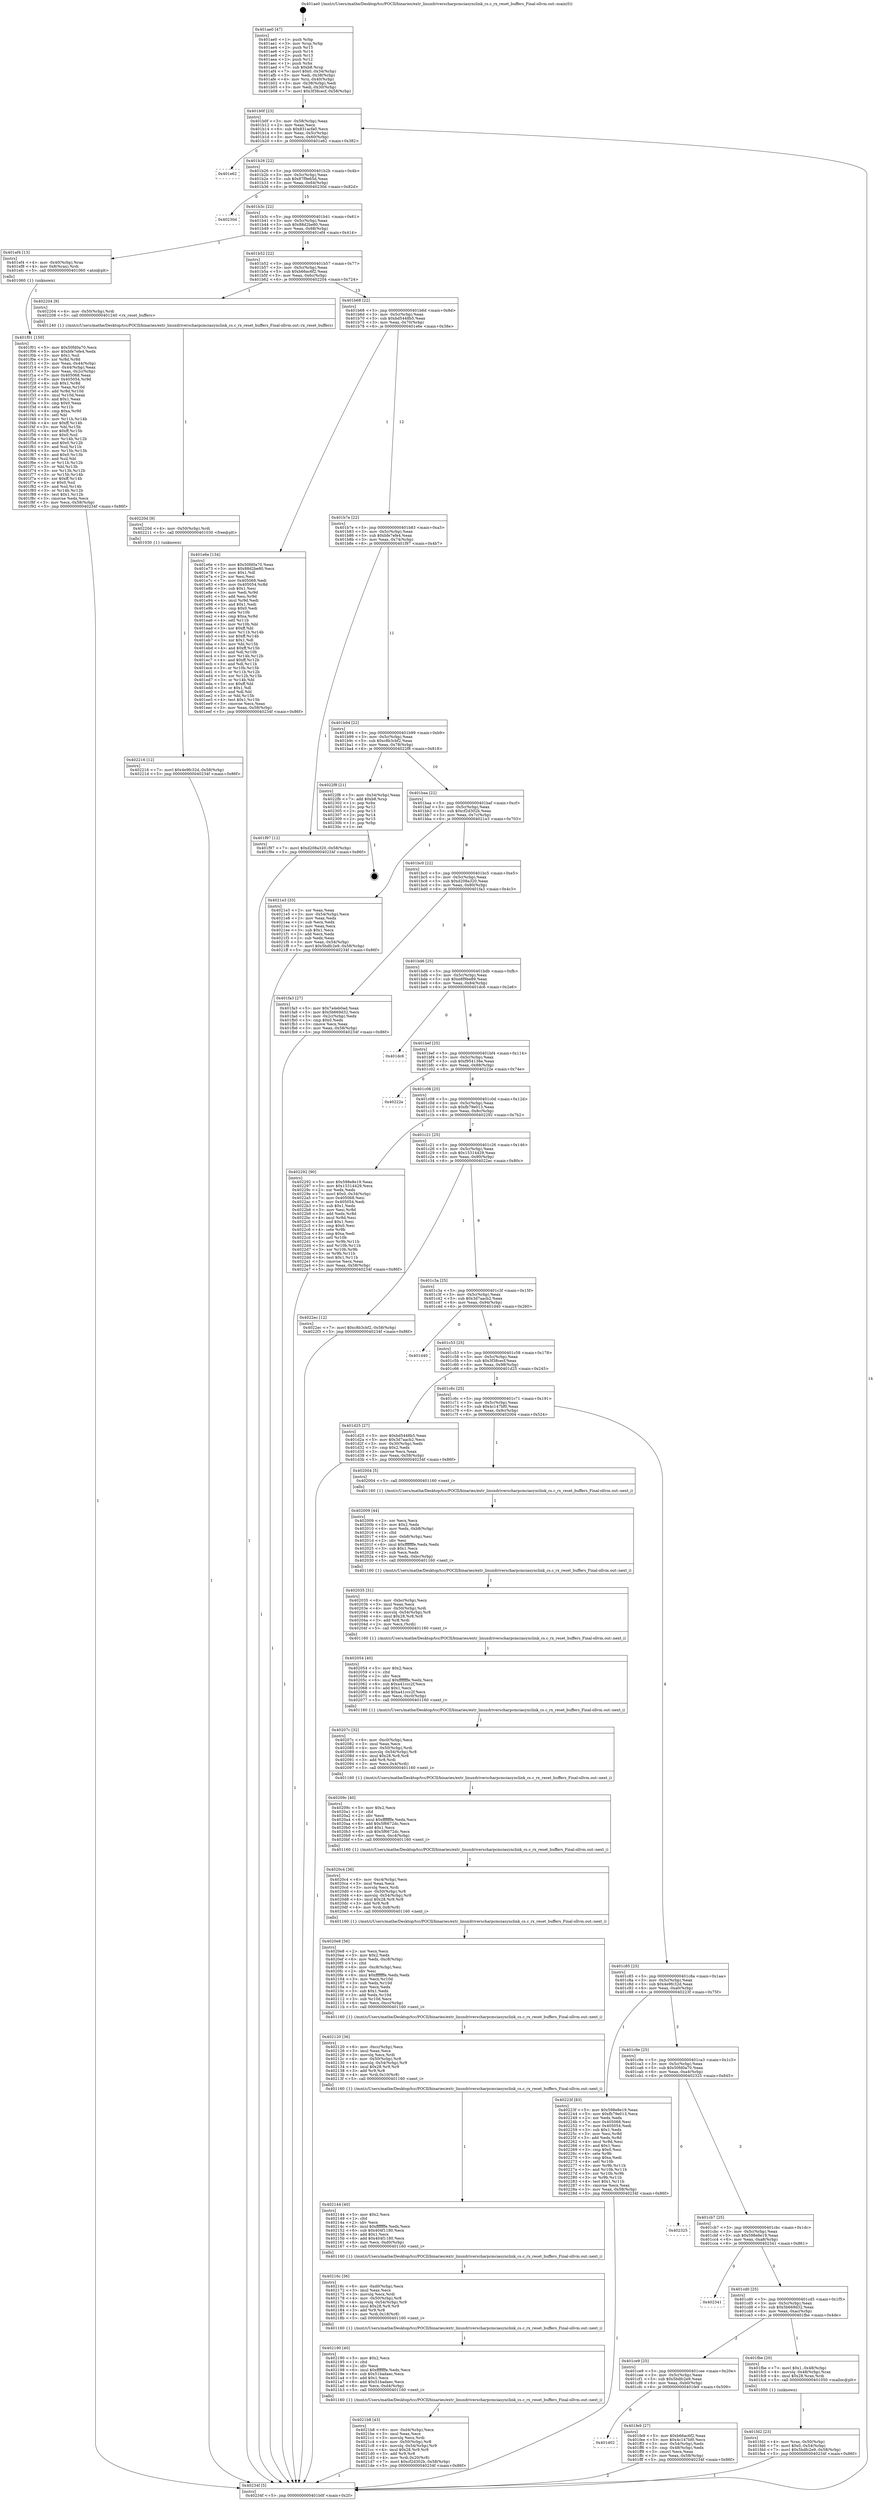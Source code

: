 digraph "0x401ae0" {
  label = "0x401ae0 (/mnt/c/Users/mathe/Desktop/tcc/POCII/binaries/extr_linuxdriverscharpcmciasynclink_cs.c_rx_reset_buffers_Final-ollvm.out::main(0))"
  labelloc = "t"
  node[shape=record]

  Entry [label="",width=0.3,height=0.3,shape=circle,fillcolor=black,style=filled]
  "0x401b0f" [label="{
     0x401b0f [23]\l
     | [instrs]\l
     &nbsp;&nbsp;0x401b0f \<+3\>: mov -0x58(%rbp),%eax\l
     &nbsp;&nbsp;0x401b12 \<+2\>: mov %eax,%ecx\l
     &nbsp;&nbsp;0x401b14 \<+6\>: sub $0x831acfa0,%ecx\l
     &nbsp;&nbsp;0x401b1a \<+3\>: mov %eax,-0x5c(%rbp)\l
     &nbsp;&nbsp;0x401b1d \<+3\>: mov %ecx,-0x60(%rbp)\l
     &nbsp;&nbsp;0x401b20 \<+6\>: je 0000000000401e62 \<main+0x382\>\l
  }"]
  "0x401e62" [label="{
     0x401e62\l
  }", style=dashed]
  "0x401b26" [label="{
     0x401b26 [22]\l
     | [instrs]\l
     &nbsp;&nbsp;0x401b26 \<+5\>: jmp 0000000000401b2b \<main+0x4b\>\l
     &nbsp;&nbsp;0x401b2b \<+3\>: mov -0x5c(%rbp),%eax\l
     &nbsp;&nbsp;0x401b2e \<+5\>: sub $0x87f9e65d,%eax\l
     &nbsp;&nbsp;0x401b33 \<+3\>: mov %eax,-0x64(%rbp)\l
     &nbsp;&nbsp;0x401b36 \<+6\>: je 000000000040230d \<main+0x82d\>\l
  }"]
  Exit [label="",width=0.3,height=0.3,shape=circle,fillcolor=black,style=filled,peripheries=2]
  "0x40230d" [label="{
     0x40230d\l
  }", style=dashed]
  "0x401b3c" [label="{
     0x401b3c [22]\l
     | [instrs]\l
     &nbsp;&nbsp;0x401b3c \<+5\>: jmp 0000000000401b41 \<main+0x61\>\l
     &nbsp;&nbsp;0x401b41 \<+3\>: mov -0x5c(%rbp),%eax\l
     &nbsp;&nbsp;0x401b44 \<+5\>: sub $0x88d2be80,%eax\l
     &nbsp;&nbsp;0x401b49 \<+3\>: mov %eax,-0x68(%rbp)\l
     &nbsp;&nbsp;0x401b4c \<+6\>: je 0000000000401ef4 \<main+0x414\>\l
  }"]
  "0x402216" [label="{
     0x402216 [12]\l
     | [instrs]\l
     &nbsp;&nbsp;0x402216 \<+7\>: movl $0x4e9fc32d,-0x58(%rbp)\l
     &nbsp;&nbsp;0x40221d \<+5\>: jmp 000000000040234f \<main+0x86f\>\l
  }"]
  "0x401ef4" [label="{
     0x401ef4 [13]\l
     | [instrs]\l
     &nbsp;&nbsp;0x401ef4 \<+4\>: mov -0x40(%rbp),%rax\l
     &nbsp;&nbsp;0x401ef8 \<+4\>: mov 0x8(%rax),%rdi\l
     &nbsp;&nbsp;0x401efc \<+5\>: call 0000000000401060 \<atoi@plt\>\l
     | [calls]\l
     &nbsp;&nbsp;0x401060 \{1\} (unknown)\l
  }"]
  "0x401b52" [label="{
     0x401b52 [22]\l
     | [instrs]\l
     &nbsp;&nbsp;0x401b52 \<+5\>: jmp 0000000000401b57 \<main+0x77\>\l
     &nbsp;&nbsp;0x401b57 \<+3\>: mov -0x5c(%rbp),%eax\l
     &nbsp;&nbsp;0x401b5a \<+5\>: sub $0xb66ac6f2,%eax\l
     &nbsp;&nbsp;0x401b5f \<+3\>: mov %eax,-0x6c(%rbp)\l
     &nbsp;&nbsp;0x401b62 \<+6\>: je 0000000000402204 \<main+0x724\>\l
  }"]
  "0x40220d" [label="{
     0x40220d [9]\l
     | [instrs]\l
     &nbsp;&nbsp;0x40220d \<+4\>: mov -0x50(%rbp),%rdi\l
     &nbsp;&nbsp;0x402211 \<+5\>: call 0000000000401030 \<free@plt\>\l
     | [calls]\l
     &nbsp;&nbsp;0x401030 \{1\} (unknown)\l
  }"]
  "0x402204" [label="{
     0x402204 [9]\l
     | [instrs]\l
     &nbsp;&nbsp;0x402204 \<+4\>: mov -0x50(%rbp),%rdi\l
     &nbsp;&nbsp;0x402208 \<+5\>: call 0000000000401240 \<rx_reset_buffers\>\l
     | [calls]\l
     &nbsp;&nbsp;0x401240 \{1\} (/mnt/c/Users/mathe/Desktop/tcc/POCII/binaries/extr_linuxdriverscharpcmciasynclink_cs.c_rx_reset_buffers_Final-ollvm.out::rx_reset_buffers)\l
  }"]
  "0x401b68" [label="{
     0x401b68 [22]\l
     | [instrs]\l
     &nbsp;&nbsp;0x401b68 \<+5\>: jmp 0000000000401b6d \<main+0x8d\>\l
     &nbsp;&nbsp;0x401b6d \<+3\>: mov -0x5c(%rbp),%eax\l
     &nbsp;&nbsp;0x401b70 \<+5\>: sub $0xbd5448b5,%eax\l
     &nbsp;&nbsp;0x401b75 \<+3\>: mov %eax,-0x70(%rbp)\l
     &nbsp;&nbsp;0x401b78 \<+6\>: je 0000000000401e6e \<main+0x38e\>\l
  }"]
  "0x4021b8" [label="{
     0x4021b8 [43]\l
     | [instrs]\l
     &nbsp;&nbsp;0x4021b8 \<+6\>: mov -0xd4(%rbp),%ecx\l
     &nbsp;&nbsp;0x4021be \<+3\>: imul %eax,%ecx\l
     &nbsp;&nbsp;0x4021c1 \<+3\>: movslq %ecx,%rdi\l
     &nbsp;&nbsp;0x4021c4 \<+4\>: mov -0x50(%rbp),%r8\l
     &nbsp;&nbsp;0x4021c8 \<+4\>: movslq -0x54(%rbp),%r9\l
     &nbsp;&nbsp;0x4021cc \<+4\>: imul $0x28,%r9,%r9\l
     &nbsp;&nbsp;0x4021d0 \<+3\>: add %r9,%r8\l
     &nbsp;&nbsp;0x4021d3 \<+4\>: mov %rdi,0x20(%r8)\l
     &nbsp;&nbsp;0x4021d7 \<+7\>: movl $0xcf2d302b,-0x58(%rbp)\l
     &nbsp;&nbsp;0x4021de \<+5\>: jmp 000000000040234f \<main+0x86f\>\l
  }"]
  "0x401e6e" [label="{
     0x401e6e [134]\l
     | [instrs]\l
     &nbsp;&nbsp;0x401e6e \<+5\>: mov $0x50fd0a70,%eax\l
     &nbsp;&nbsp;0x401e73 \<+5\>: mov $0x88d2be80,%ecx\l
     &nbsp;&nbsp;0x401e78 \<+2\>: mov $0x1,%dl\l
     &nbsp;&nbsp;0x401e7a \<+2\>: xor %esi,%esi\l
     &nbsp;&nbsp;0x401e7c \<+7\>: mov 0x405068,%edi\l
     &nbsp;&nbsp;0x401e83 \<+8\>: mov 0x405054,%r8d\l
     &nbsp;&nbsp;0x401e8b \<+3\>: sub $0x1,%esi\l
     &nbsp;&nbsp;0x401e8e \<+3\>: mov %edi,%r9d\l
     &nbsp;&nbsp;0x401e91 \<+3\>: add %esi,%r9d\l
     &nbsp;&nbsp;0x401e94 \<+4\>: imul %r9d,%edi\l
     &nbsp;&nbsp;0x401e98 \<+3\>: and $0x1,%edi\l
     &nbsp;&nbsp;0x401e9b \<+3\>: cmp $0x0,%edi\l
     &nbsp;&nbsp;0x401e9e \<+4\>: sete %r10b\l
     &nbsp;&nbsp;0x401ea2 \<+4\>: cmp $0xa,%r8d\l
     &nbsp;&nbsp;0x401ea6 \<+4\>: setl %r11b\l
     &nbsp;&nbsp;0x401eaa \<+3\>: mov %r10b,%bl\l
     &nbsp;&nbsp;0x401ead \<+3\>: xor $0xff,%bl\l
     &nbsp;&nbsp;0x401eb0 \<+3\>: mov %r11b,%r14b\l
     &nbsp;&nbsp;0x401eb3 \<+4\>: xor $0xff,%r14b\l
     &nbsp;&nbsp;0x401eb7 \<+3\>: xor $0x1,%dl\l
     &nbsp;&nbsp;0x401eba \<+3\>: mov %bl,%r15b\l
     &nbsp;&nbsp;0x401ebd \<+4\>: and $0xff,%r15b\l
     &nbsp;&nbsp;0x401ec1 \<+3\>: and %dl,%r10b\l
     &nbsp;&nbsp;0x401ec4 \<+3\>: mov %r14b,%r12b\l
     &nbsp;&nbsp;0x401ec7 \<+4\>: and $0xff,%r12b\l
     &nbsp;&nbsp;0x401ecb \<+3\>: and %dl,%r11b\l
     &nbsp;&nbsp;0x401ece \<+3\>: or %r10b,%r15b\l
     &nbsp;&nbsp;0x401ed1 \<+3\>: or %r11b,%r12b\l
     &nbsp;&nbsp;0x401ed4 \<+3\>: xor %r12b,%r15b\l
     &nbsp;&nbsp;0x401ed7 \<+3\>: or %r14b,%bl\l
     &nbsp;&nbsp;0x401eda \<+3\>: xor $0xff,%bl\l
     &nbsp;&nbsp;0x401edd \<+3\>: or $0x1,%dl\l
     &nbsp;&nbsp;0x401ee0 \<+2\>: and %dl,%bl\l
     &nbsp;&nbsp;0x401ee2 \<+3\>: or %bl,%r15b\l
     &nbsp;&nbsp;0x401ee5 \<+4\>: test $0x1,%r15b\l
     &nbsp;&nbsp;0x401ee9 \<+3\>: cmovne %ecx,%eax\l
     &nbsp;&nbsp;0x401eec \<+3\>: mov %eax,-0x58(%rbp)\l
     &nbsp;&nbsp;0x401eef \<+5\>: jmp 000000000040234f \<main+0x86f\>\l
  }"]
  "0x401b7e" [label="{
     0x401b7e [22]\l
     | [instrs]\l
     &nbsp;&nbsp;0x401b7e \<+5\>: jmp 0000000000401b83 \<main+0xa3\>\l
     &nbsp;&nbsp;0x401b83 \<+3\>: mov -0x5c(%rbp),%eax\l
     &nbsp;&nbsp;0x401b86 \<+5\>: sub $0xbfe7efe4,%eax\l
     &nbsp;&nbsp;0x401b8b \<+3\>: mov %eax,-0x74(%rbp)\l
     &nbsp;&nbsp;0x401b8e \<+6\>: je 0000000000401f97 \<main+0x4b7\>\l
  }"]
  "0x402190" [label="{
     0x402190 [40]\l
     | [instrs]\l
     &nbsp;&nbsp;0x402190 \<+5\>: mov $0x2,%ecx\l
     &nbsp;&nbsp;0x402195 \<+1\>: cltd\l
     &nbsp;&nbsp;0x402196 \<+2\>: idiv %ecx\l
     &nbsp;&nbsp;0x402198 \<+6\>: imul $0xfffffffe,%edx,%ecx\l
     &nbsp;&nbsp;0x40219e \<+6\>: sub $0x51badaec,%ecx\l
     &nbsp;&nbsp;0x4021a4 \<+3\>: add $0x1,%ecx\l
     &nbsp;&nbsp;0x4021a7 \<+6\>: add $0x51badaec,%ecx\l
     &nbsp;&nbsp;0x4021ad \<+6\>: mov %ecx,-0xd4(%rbp)\l
     &nbsp;&nbsp;0x4021b3 \<+5\>: call 0000000000401160 \<next_i\>\l
     | [calls]\l
     &nbsp;&nbsp;0x401160 \{1\} (/mnt/c/Users/mathe/Desktop/tcc/POCII/binaries/extr_linuxdriverscharpcmciasynclink_cs.c_rx_reset_buffers_Final-ollvm.out::next_i)\l
  }"]
  "0x401f97" [label="{
     0x401f97 [12]\l
     | [instrs]\l
     &nbsp;&nbsp;0x401f97 \<+7\>: movl $0xd208a320,-0x58(%rbp)\l
     &nbsp;&nbsp;0x401f9e \<+5\>: jmp 000000000040234f \<main+0x86f\>\l
  }"]
  "0x401b94" [label="{
     0x401b94 [22]\l
     | [instrs]\l
     &nbsp;&nbsp;0x401b94 \<+5\>: jmp 0000000000401b99 \<main+0xb9\>\l
     &nbsp;&nbsp;0x401b99 \<+3\>: mov -0x5c(%rbp),%eax\l
     &nbsp;&nbsp;0x401b9c \<+5\>: sub $0xc8b3cbf2,%eax\l
     &nbsp;&nbsp;0x401ba1 \<+3\>: mov %eax,-0x78(%rbp)\l
     &nbsp;&nbsp;0x401ba4 \<+6\>: je 00000000004022f8 \<main+0x818\>\l
  }"]
  "0x40216c" [label="{
     0x40216c [36]\l
     | [instrs]\l
     &nbsp;&nbsp;0x40216c \<+6\>: mov -0xd0(%rbp),%ecx\l
     &nbsp;&nbsp;0x402172 \<+3\>: imul %eax,%ecx\l
     &nbsp;&nbsp;0x402175 \<+3\>: movslq %ecx,%rdi\l
     &nbsp;&nbsp;0x402178 \<+4\>: mov -0x50(%rbp),%r8\l
     &nbsp;&nbsp;0x40217c \<+4\>: movslq -0x54(%rbp),%r9\l
     &nbsp;&nbsp;0x402180 \<+4\>: imul $0x28,%r9,%r9\l
     &nbsp;&nbsp;0x402184 \<+3\>: add %r9,%r8\l
     &nbsp;&nbsp;0x402187 \<+4\>: mov %rdi,0x18(%r8)\l
     &nbsp;&nbsp;0x40218b \<+5\>: call 0000000000401160 \<next_i\>\l
     | [calls]\l
     &nbsp;&nbsp;0x401160 \{1\} (/mnt/c/Users/mathe/Desktop/tcc/POCII/binaries/extr_linuxdriverscharpcmciasynclink_cs.c_rx_reset_buffers_Final-ollvm.out::next_i)\l
  }"]
  "0x4022f8" [label="{
     0x4022f8 [21]\l
     | [instrs]\l
     &nbsp;&nbsp;0x4022f8 \<+3\>: mov -0x34(%rbp),%eax\l
     &nbsp;&nbsp;0x4022fb \<+7\>: add $0xb8,%rsp\l
     &nbsp;&nbsp;0x402302 \<+1\>: pop %rbx\l
     &nbsp;&nbsp;0x402303 \<+2\>: pop %r12\l
     &nbsp;&nbsp;0x402305 \<+2\>: pop %r13\l
     &nbsp;&nbsp;0x402307 \<+2\>: pop %r14\l
     &nbsp;&nbsp;0x402309 \<+2\>: pop %r15\l
     &nbsp;&nbsp;0x40230b \<+1\>: pop %rbp\l
     &nbsp;&nbsp;0x40230c \<+1\>: ret\l
  }"]
  "0x401baa" [label="{
     0x401baa [22]\l
     | [instrs]\l
     &nbsp;&nbsp;0x401baa \<+5\>: jmp 0000000000401baf \<main+0xcf\>\l
     &nbsp;&nbsp;0x401baf \<+3\>: mov -0x5c(%rbp),%eax\l
     &nbsp;&nbsp;0x401bb2 \<+5\>: sub $0xcf2d302b,%eax\l
     &nbsp;&nbsp;0x401bb7 \<+3\>: mov %eax,-0x7c(%rbp)\l
     &nbsp;&nbsp;0x401bba \<+6\>: je 00000000004021e3 \<main+0x703\>\l
  }"]
  "0x402144" [label="{
     0x402144 [40]\l
     | [instrs]\l
     &nbsp;&nbsp;0x402144 \<+5\>: mov $0x2,%ecx\l
     &nbsp;&nbsp;0x402149 \<+1\>: cltd\l
     &nbsp;&nbsp;0x40214a \<+2\>: idiv %ecx\l
     &nbsp;&nbsp;0x40214c \<+6\>: imul $0xfffffffe,%edx,%ecx\l
     &nbsp;&nbsp;0x402152 \<+6\>: sub $0x404f1180,%ecx\l
     &nbsp;&nbsp;0x402158 \<+3\>: add $0x1,%ecx\l
     &nbsp;&nbsp;0x40215b \<+6\>: add $0x404f1180,%ecx\l
     &nbsp;&nbsp;0x402161 \<+6\>: mov %ecx,-0xd0(%rbp)\l
     &nbsp;&nbsp;0x402167 \<+5\>: call 0000000000401160 \<next_i\>\l
     | [calls]\l
     &nbsp;&nbsp;0x401160 \{1\} (/mnt/c/Users/mathe/Desktop/tcc/POCII/binaries/extr_linuxdriverscharpcmciasynclink_cs.c_rx_reset_buffers_Final-ollvm.out::next_i)\l
  }"]
  "0x4021e3" [label="{
     0x4021e3 [33]\l
     | [instrs]\l
     &nbsp;&nbsp;0x4021e3 \<+2\>: xor %eax,%eax\l
     &nbsp;&nbsp;0x4021e5 \<+3\>: mov -0x54(%rbp),%ecx\l
     &nbsp;&nbsp;0x4021e8 \<+2\>: mov %eax,%edx\l
     &nbsp;&nbsp;0x4021ea \<+2\>: sub %ecx,%edx\l
     &nbsp;&nbsp;0x4021ec \<+2\>: mov %eax,%ecx\l
     &nbsp;&nbsp;0x4021ee \<+3\>: sub $0x1,%ecx\l
     &nbsp;&nbsp;0x4021f1 \<+2\>: add %ecx,%edx\l
     &nbsp;&nbsp;0x4021f3 \<+2\>: sub %edx,%eax\l
     &nbsp;&nbsp;0x4021f5 \<+3\>: mov %eax,-0x54(%rbp)\l
     &nbsp;&nbsp;0x4021f8 \<+7\>: movl $0x5bdfc2e9,-0x58(%rbp)\l
     &nbsp;&nbsp;0x4021ff \<+5\>: jmp 000000000040234f \<main+0x86f\>\l
  }"]
  "0x401bc0" [label="{
     0x401bc0 [22]\l
     | [instrs]\l
     &nbsp;&nbsp;0x401bc0 \<+5\>: jmp 0000000000401bc5 \<main+0xe5\>\l
     &nbsp;&nbsp;0x401bc5 \<+3\>: mov -0x5c(%rbp),%eax\l
     &nbsp;&nbsp;0x401bc8 \<+5\>: sub $0xd208a320,%eax\l
     &nbsp;&nbsp;0x401bcd \<+3\>: mov %eax,-0x80(%rbp)\l
     &nbsp;&nbsp;0x401bd0 \<+6\>: je 0000000000401fa3 \<main+0x4c3\>\l
  }"]
  "0x402120" [label="{
     0x402120 [36]\l
     | [instrs]\l
     &nbsp;&nbsp;0x402120 \<+6\>: mov -0xcc(%rbp),%ecx\l
     &nbsp;&nbsp;0x402126 \<+3\>: imul %eax,%ecx\l
     &nbsp;&nbsp;0x402129 \<+3\>: movslq %ecx,%rdi\l
     &nbsp;&nbsp;0x40212c \<+4\>: mov -0x50(%rbp),%r8\l
     &nbsp;&nbsp;0x402130 \<+4\>: movslq -0x54(%rbp),%r9\l
     &nbsp;&nbsp;0x402134 \<+4\>: imul $0x28,%r9,%r9\l
     &nbsp;&nbsp;0x402138 \<+3\>: add %r9,%r8\l
     &nbsp;&nbsp;0x40213b \<+4\>: mov %rdi,0x10(%r8)\l
     &nbsp;&nbsp;0x40213f \<+5\>: call 0000000000401160 \<next_i\>\l
     | [calls]\l
     &nbsp;&nbsp;0x401160 \{1\} (/mnt/c/Users/mathe/Desktop/tcc/POCII/binaries/extr_linuxdriverscharpcmciasynclink_cs.c_rx_reset_buffers_Final-ollvm.out::next_i)\l
  }"]
  "0x401fa3" [label="{
     0x401fa3 [27]\l
     | [instrs]\l
     &nbsp;&nbsp;0x401fa3 \<+5\>: mov $0x7a4eb0ad,%eax\l
     &nbsp;&nbsp;0x401fa8 \<+5\>: mov $0x5b669d32,%ecx\l
     &nbsp;&nbsp;0x401fad \<+3\>: mov -0x2c(%rbp),%edx\l
     &nbsp;&nbsp;0x401fb0 \<+3\>: cmp $0x0,%edx\l
     &nbsp;&nbsp;0x401fb3 \<+3\>: cmove %ecx,%eax\l
     &nbsp;&nbsp;0x401fb6 \<+3\>: mov %eax,-0x58(%rbp)\l
     &nbsp;&nbsp;0x401fb9 \<+5\>: jmp 000000000040234f \<main+0x86f\>\l
  }"]
  "0x401bd6" [label="{
     0x401bd6 [25]\l
     | [instrs]\l
     &nbsp;&nbsp;0x401bd6 \<+5\>: jmp 0000000000401bdb \<main+0xfb\>\l
     &nbsp;&nbsp;0x401bdb \<+3\>: mov -0x5c(%rbp),%eax\l
     &nbsp;&nbsp;0x401bde \<+5\>: sub $0xe8f9be89,%eax\l
     &nbsp;&nbsp;0x401be3 \<+6\>: mov %eax,-0x84(%rbp)\l
     &nbsp;&nbsp;0x401be9 \<+6\>: je 0000000000401dc6 \<main+0x2e6\>\l
  }"]
  "0x4020e8" [label="{
     0x4020e8 [56]\l
     | [instrs]\l
     &nbsp;&nbsp;0x4020e8 \<+2\>: xor %ecx,%ecx\l
     &nbsp;&nbsp;0x4020ea \<+5\>: mov $0x2,%edx\l
     &nbsp;&nbsp;0x4020ef \<+6\>: mov %edx,-0xc8(%rbp)\l
     &nbsp;&nbsp;0x4020f5 \<+1\>: cltd\l
     &nbsp;&nbsp;0x4020f6 \<+6\>: mov -0xc8(%rbp),%esi\l
     &nbsp;&nbsp;0x4020fc \<+2\>: idiv %esi\l
     &nbsp;&nbsp;0x4020fe \<+6\>: imul $0xfffffffe,%edx,%edx\l
     &nbsp;&nbsp;0x402104 \<+3\>: mov %ecx,%r10d\l
     &nbsp;&nbsp;0x402107 \<+3\>: sub %edx,%r10d\l
     &nbsp;&nbsp;0x40210a \<+2\>: mov %ecx,%edx\l
     &nbsp;&nbsp;0x40210c \<+3\>: sub $0x1,%edx\l
     &nbsp;&nbsp;0x40210f \<+3\>: add %edx,%r10d\l
     &nbsp;&nbsp;0x402112 \<+3\>: sub %r10d,%ecx\l
     &nbsp;&nbsp;0x402115 \<+6\>: mov %ecx,-0xcc(%rbp)\l
     &nbsp;&nbsp;0x40211b \<+5\>: call 0000000000401160 \<next_i\>\l
     | [calls]\l
     &nbsp;&nbsp;0x401160 \{1\} (/mnt/c/Users/mathe/Desktop/tcc/POCII/binaries/extr_linuxdriverscharpcmciasynclink_cs.c_rx_reset_buffers_Final-ollvm.out::next_i)\l
  }"]
  "0x401dc6" [label="{
     0x401dc6\l
  }", style=dashed]
  "0x401bef" [label="{
     0x401bef [25]\l
     | [instrs]\l
     &nbsp;&nbsp;0x401bef \<+5\>: jmp 0000000000401bf4 \<main+0x114\>\l
     &nbsp;&nbsp;0x401bf4 \<+3\>: mov -0x5c(%rbp),%eax\l
     &nbsp;&nbsp;0x401bf7 \<+5\>: sub $0xf954138e,%eax\l
     &nbsp;&nbsp;0x401bfc \<+6\>: mov %eax,-0x88(%rbp)\l
     &nbsp;&nbsp;0x401c02 \<+6\>: je 000000000040222e \<main+0x74e\>\l
  }"]
  "0x4020c4" [label="{
     0x4020c4 [36]\l
     | [instrs]\l
     &nbsp;&nbsp;0x4020c4 \<+6\>: mov -0xc4(%rbp),%ecx\l
     &nbsp;&nbsp;0x4020ca \<+3\>: imul %eax,%ecx\l
     &nbsp;&nbsp;0x4020cd \<+3\>: movslq %ecx,%rdi\l
     &nbsp;&nbsp;0x4020d0 \<+4\>: mov -0x50(%rbp),%r8\l
     &nbsp;&nbsp;0x4020d4 \<+4\>: movslq -0x54(%rbp),%r9\l
     &nbsp;&nbsp;0x4020d8 \<+4\>: imul $0x28,%r9,%r9\l
     &nbsp;&nbsp;0x4020dc \<+3\>: add %r9,%r8\l
     &nbsp;&nbsp;0x4020df \<+4\>: mov %rdi,0x8(%r8)\l
     &nbsp;&nbsp;0x4020e3 \<+5\>: call 0000000000401160 \<next_i\>\l
     | [calls]\l
     &nbsp;&nbsp;0x401160 \{1\} (/mnt/c/Users/mathe/Desktop/tcc/POCII/binaries/extr_linuxdriverscharpcmciasynclink_cs.c_rx_reset_buffers_Final-ollvm.out::next_i)\l
  }"]
  "0x40222e" [label="{
     0x40222e\l
  }", style=dashed]
  "0x401c08" [label="{
     0x401c08 [25]\l
     | [instrs]\l
     &nbsp;&nbsp;0x401c08 \<+5\>: jmp 0000000000401c0d \<main+0x12d\>\l
     &nbsp;&nbsp;0x401c0d \<+3\>: mov -0x5c(%rbp),%eax\l
     &nbsp;&nbsp;0x401c10 \<+5\>: sub $0xfb79e013,%eax\l
     &nbsp;&nbsp;0x401c15 \<+6\>: mov %eax,-0x8c(%rbp)\l
     &nbsp;&nbsp;0x401c1b \<+6\>: je 0000000000402292 \<main+0x7b2\>\l
  }"]
  "0x40209c" [label="{
     0x40209c [40]\l
     | [instrs]\l
     &nbsp;&nbsp;0x40209c \<+5\>: mov $0x2,%ecx\l
     &nbsp;&nbsp;0x4020a1 \<+1\>: cltd\l
     &nbsp;&nbsp;0x4020a2 \<+2\>: idiv %ecx\l
     &nbsp;&nbsp;0x4020a4 \<+6\>: imul $0xfffffffe,%edx,%ecx\l
     &nbsp;&nbsp;0x4020aa \<+6\>: add $0x5f6672dc,%ecx\l
     &nbsp;&nbsp;0x4020b0 \<+3\>: add $0x1,%ecx\l
     &nbsp;&nbsp;0x4020b3 \<+6\>: sub $0x5f6672dc,%ecx\l
     &nbsp;&nbsp;0x4020b9 \<+6\>: mov %ecx,-0xc4(%rbp)\l
     &nbsp;&nbsp;0x4020bf \<+5\>: call 0000000000401160 \<next_i\>\l
     | [calls]\l
     &nbsp;&nbsp;0x401160 \{1\} (/mnt/c/Users/mathe/Desktop/tcc/POCII/binaries/extr_linuxdriverscharpcmciasynclink_cs.c_rx_reset_buffers_Final-ollvm.out::next_i)\l
  }"]
  "0x402292" [label="{
     0x402292 [90]\l
     | [instrs]\l
     &nbsp;&nbsp;0x402292 \<+5\>: mov $0x598e8e19,%eax\l
     &nbsp;&nbsp;0x402297 \<+5\>: mov $0x15314429,%ecx\l
     &nbsp;&nbsp;0x40229c \<+2\>: xor %edx,%edx\l
     &nbsp;&nbsp;0x40229e \<+7\>: movl $0x0,-0x34(%rbp)\l
     &nbsp;&nbsp;0x4022a5 \<+7\>: mov 0x405068,%esi\l
     &nbsp;&nbsp;0x4022ac \<+7\>: mov 0x405054,%edi\l
     &nbsp;&nbsp;0x4022b3 \<+3\>: sub $0x1,%edx\l
     &nbsp;&nbsp;0x4022b6 \<+3\>: mov %esi,%r8d\l
     &nbsp;&nbsp;0x4022b9 \<+3\>: add %edx,%r8d\l
     &nbsp;&nbsp;0x4022bc \<+4\>: imul %r8d,%esi\l
     &nbsp;&nbsp;0x4022c0 \<+3\>: and $0x1,%esi\l
     &nbsp;&nbsp;0x4022c3 \<+3\>: cmp $0x0,%esi\l
     &nbsp;&nbsp;0x4022c6 \<+4\>: sete %r9b\l
     &nbsp;&nbsp;0x4022ca \<+3\>: cmp $0xa,%edi\l
     &nbsp;&nbsp;0x4022cd \<+4\>: setl %r10b\l
     &nbsp;&nbsp;0x4022d1 \<+3\>: mov %r9b,%r11b\l
     &nbsp;&nbsp;0x4022d4 \<+3\>: and %r10b,%r11b\l
     &nbsp;&nbsp;0x4022d7 \<+3\>: xor %r10b,%r9b\l
     &nbsp;&nbsp;0x4022da \<+3\>: or %r9b,%r11b\l
     &nbsp;&nbsp;0x4022dd \<+4\>: test $0x1,%r11b\l
     &nbsp;&nbsp;0x4022e1 \<+3\>: cmovne %ecx,%eax\l
     &nbsp;&nbsp;0x4022e4 \<+3\>: mov %eax,-0x58(%rbp)\l
     &nbsp;&nbsp;0x4022e7 \<+5\>: jmp 000000000040234f \<main+0x86f\>\l
  }"]
  "0x401c21" [label="{
     0x401c21 [25]\l
     | [instrs]\l
     &nbsp;&nbsp;0x401c21 \<+5\>: jmp 0000000000401c26 \<main+0x146\>\l
     &nbsp;&nbsp;0x401c26 \<+3\>: mov -0x5c(%rbp),%eax\l
     &nbsp;&nbsp;0x401c29 \<+5\>: sub $0x15314429,%eax\l
     &nbsp;&nbsp;0x401c2e \<+6\>: mov %eax,-0x90(%rbp)\l
     &nbsp;&nbsp;0x401c34 \<+6\>: je 00000000004022ec \<main+0x80c\>\l
  }"]
  "0x40207c" [label="{
     0x40207c [32]\l
     | [instrs]\l
     &nbsp;&nbsp;0x40207c \<+6\>: mov -0xc0(%rbp),%ecx\l
     &nbsp;&nbsp;0x402082 \<+3\>: imul %eax,%ecx\l
     &nbsp;&nbsp;0x402085 \<+4\>: mov -0x50(%rbp),%rdi\l
     &nbsp;&nbsp;0x402089 \<+4\>: movslq -0x54(%rbp),%r8\l
     &nbsp;&nbsp;0x40208d \<+4\>: imul $0x28,%r8,%r8\l
     &nbsp;&nbsp;0x402091 \<+3\>: add %r8,%rdi\l
     &nbsp;&nbsp;0x402094 \<+3\>: mov %ecx,0x4(%rdi)\l
     &nbsp;&nbsp;0x402097 \<+5\>: call 0000000000401160 \<next_i\>\l
     | [calls]\l
     &nbsp;&nbsp;0x401160 \{1\} (/mnt/c/Users/mathe/Desktop/tcc/POCII/binaries/extr_linuxdriverscharpcmciasynclink_cs.c_rx_reset_buffers_Final-ollvm.out::next_i)\l
  }"]
  "0x4022ec" [label="{
     0x4022ec [12]\l
     | [instrs]\l
     &nbsp;&nbsp;0x4022ec \<+7\>: movl $0xc8b3cbf2,-0x58(%rbp)\l
     &nbsp;&nbsp;0x4022f3 \<+5\>: jmp 000000000040234f \<main+0x86f\>\l
  }"]
  "0x401c3a" [label="{
     0x401c3a [25]\l
     | [instrs]\l
     &nbsp;&nbsp;0x401c3a \<+5\>: jmp 0000000000401c3f \<main+0x15f\>\l
     &nbsp;&nbsp;0x401c3f \<+3\>: mov -0x5c(%rbp),%eax\l
     &nbsp;&nbsp;0x401c42 \<+5\>: sub $0x3d7aacb2,%eax\l
     &nbsp;&nbsp;0x401c47 \<+6\>: mov %eax,-0x94(%rbp)\l
     &nbsp;&nbsp;0x401c4d \<+6\>: je 0000000000401d40 \<main+0x260\>\l
  }"]
  "0x402054" [label="{
     0x402054 [40]\l
     | [instrs]\l
     &nbsp;&nbsp;0x402054 \<+5\>: mov $0x2,%ecx\l
     &nbsp;&nbsp;0x402059 \<+1\>: cltd\l
     &nbsp;&nbsp;0x40205a \<+2\>: idiv %ecx\l
     &nbsp;&nbsp;0x40205c \<+6\>: imul $0xfffffffe,%edx,%ecx\l
     &nbsp;&nbsp;0x402062 \<+6\>: sub $0xa41ccc2f,%ecx\l
     &nbsp;&nbsp;0x402068 \<+3\>: add $0x1,%ecx\l
     &nbsp;&nbsp;0x40206b \<+6\>: add $0xa41ccc2f,%ecx\l
     &nbsp;&nbsp;0x402071 \<+6\>: mov %ecx,-0xc0(%rbp)\l
     &nbsp;&nbsp;0x402077 \<+5\>: call 0000000000401160 \<next_i\>\l
     | [calls]\l
     &nbsp;&nbsp;0x401160 \{1\} (/mnt/c/Users/mathe/Desktop/tcc/POCII/binaries/extr_linuxdriverscharpcmciasynclink_cs.c_rx_reset_buffers_Final-ollvm.out::next_i)\l
  }"]
  "0x401d40" [label="{
     0x401d40\l
  }", style=dashed]
  "0x401c53" [label="{
     0x401c53 [25]\l
     | [instrs]\l
     &nbsp;&nbsp;0x401c53 \<+5\>: jmp 0000000000401c58 \<main+0x178\>\l
     &nbsp;&nbsp;0x401c58 \<+3\>: mov -0x5c(%rbp),%eax\l
     &nbsp;&nbsp;0x401c5b \<+5\>: sub $0x3f38cecf,%eax\l
     &nbsp;&nbsp;0x401c60 \<+6\>: mov %eax,-0x98(%rbp)\l
     &nbsp;&nbsp;0x401c66 \<+6\>: je 0000000000401d25 \<main+0x245\>\l
  }"]
  "0x402035" [label="{
     0x402035 [31]\l
     | [instrs]\l
     &nbsp;&nbsp;0x402035 \<+6\>: mov -0xbc(%rbp),%ecx\l
     &nbsp;&nbsp;0x40203b \<+3\>: imul %eax,%ecx\l
     &nbsp;&nbsp;0x40203e \<+4\>: mov -0x50(%rbp),%rdi\l
     &nbsp;&nbsp;0x402042 \<+4\>: movslq -0x54(%rbp),%r8\l
     &nbsp;&nbsp;0x402046 \<+4\>: imul $0x28,%r8,%r8\l
     &nbsp;&nbsp;0x40204a \<+3\>: add %r8,%rdi\l
     &nbsp;&nbsp;0x40204d \<+2\>: mov %ecx,(%rdi)\l
     &nbsp;&nbsp;0x40204f \<+5\>: call 0000000000401160 \<next_i\>\l
     | [calls]\l
     &nbsp;&nbsp;0x401160 \{1\} (/mnt/c/Users/mathe/Desktop/tcc/POCII/binaries/extr_linuxdriverscharpcmciasynclink_cs.c_rx_reset_buffers_Final-ollvm.out::next_i)\l
  }"]
  "0x401d25" [label="{
     0x401d25 [27]\l
     | [instrs]\l
     &nbsp;&nbsp;0x401d25 \<+5\>: mov $0xbd5448b5,%eax\l
     &nbsp;&nbsp;0x401d2a \<+5\>: mov $0x3d7aacb2,%ecx\l
     &nbsp;&nbsp;0x401d2f \<+3\>: mov -0x30(%rbp),%edx\l
     &nbsp;&nbsp;0x401d32 \<+3\>: cmp $0x2,%edx\l
     &nbsp;&nbsp;0x401d35 \<+3\>: cmovne %ecx,%eax\l
     &nbsp;&nbsp;0x401d38 \<+3\>: mov %eax,-0x58(%rbp)\l
     &nbsp;&nbsp;0x401d3b \<+5\>: jmp 000000000040234f \<main+0x86f\>\l
  }"]
  "0x401c6c" [label="{
     0x401c6c [25]\l
     | [instrs]\l
     &nbsp;&nbsp;0x401c6c \<+5\>: jmp 0000000000401c71 \<main+0x191\>\l
     &nbsp;&nbsp;0x401c71 \<+3\>: mov -0x5c(%rbp),%eax\l
     &nbsp;&nbsp;0x401c74 \<+5\>: sub $0x4c147bf0,%eax\l
     &nbsp;&nbsp;0x401c79 \<+6\>: mov %eax,-0x9c(%rbp)\l
     &nbsp;&nbsp;0x401c7f \<+6\>: je 0000000000402004 \<main+0x524\>\l
  }"]
  "0x40234f" [label="{
     0x40234f [5]\l
     | [instrs]\l
     &nbsp;&nbsp;0x40234f \<+5\>: jmp 0000000000401b0f \<main+0x2f\>\l
  }"]
  "0x401ae0" [label="{
     0x401ae0 [47]\l
     | [instrs]\l
     &nbsp;&nbsp;0x401ae0 \<+1\>: push %rbp\l
     &nbsp;&nbsp;0x401ae1 \<+3\>: mov %rsp,%rbp\l
     &nbsp;&nbsp;0x401ae4 \<+2\>: push %r15\l
     &nbsp;&nbsp;0x401ae6 \<+2\>: push %r14\l
     &nbsp;&nbsp;0x401ae8 \<+2\>: push %r13\l
     &nbsp;&nbsp;0x401aea \<+2\>: push %r12\l
     &nbsp;&nbsp;0x401aec \<+1\>: push %rbx\l
     &nbsp;&nbsp;0x401aed \<+7\>: sub $0xb8,%rsp\l
     &nbsp;&nbsp;0x401af4 \<+7\>: movl $0x0,-0x34(%rbp)\l
     &nbsp;&nbsp;0x401afb \<+3\>: mov %edi,-0x38(%rbp)\l
     &nbsp;&nbsp;0x401afe \<+4\>: mov %rsi,-0x40(%rbp)\l
     &nbsp;&nbsp;0x401b02 \<+3\>: mov -0x38(%rbp),%edi\l
     &nbsp;&nbsp;0x401b05 \<+3\>: mov %edi,-0x30(%rbp)\l
     &nbsp;&nbsp;0x401b08 \<+7\>: movl $0x3f38cecf,-0x58(%rbp)\l
  }"]
  "0x401f01" [label="{
     0x401f01 [150]\l
     | [instrs]\l
     &nbsp;&nbsp;0x401f01 \<+5\>: mov $0x50fd0a70,%ecx\l
     &nbsp;&nbsp;0x401f06 \<+5\>: mov $0xbfe7efe4,%edx\l
     &nbsp;&nbsp;0x401f0b \<+3\>: mov $0x1,%sil\l
     &nbsp;&nbsp;0x401f0e \<+3\>: xor %r8d,%r8d\l
     &nbsp;&nbsp;0x401f11 \<+3\>: mov %eax,-0x44(%rbp)\l
     &nbsp;&nbsp;0x401f14 \<+3\>: mov -0x44(%rbp),%eax\l
     &nbsp;&nbsp;0x401f17 \<+3\>: mov %eax,-0x2c(%rbp)\l
     &nbsp;&nbsp;0x401f1a \<+7\>: mov 0x405068,%eax\l
     &nbsp;&nbsp;0x401f21 \<+8\>: mov 0x405054,%r9d\l
     &nbsp;&nbsp;0x401f29 \<+4\>: sub $0x1,%r8d\l
     &nbsp;&nbsp;0x401f2d \<+3\>: mov %eax,%r10d\l
     &nbsp;&nbsp;0x401f30 \<+3\>: add %r8d,%r10d\l
     &nbsp;&nbsp;0x401f33 \<+4\>: imul %r10d,%eax\l
     &nbsp;&nbsp;0x401f37 \<+3\>: and $0x1,%eax\l
     &nbsp;&nbsp;0x401f3a \<+3\>: cmp $0x0,%eax\l
     &nbsp;&nbsp;0x401f3d \<+4\>: sete %r11b\l
     &nbsp;&nbsp;0x401f41 \<+4\>: cmp $0xa,%r9d\l
     &nbsp;&nbsp;0x401f45 \<+3\>: setl %bl\l
     &nbsp;&nbsp;0x401f48 \<+3\>: mov %r11b,%r14b\l
     &nbsp;&nbsp;0x401f4b \<+4\>: xor $0xff,%r14b\l
     &nbsp;&nbsp;0x401f4f \<+3\>: mov %bl,%r15b\l
     &nbsp;&nbsp;0x401f52 \<+4\>: xor $0xff,%r15b\l
     &nbsp;&nbsp;0x401f56 \<+4\>: xor $0x0,%sil\l
     &nbsp;&nbsp;0x401f5a \<+3\>: mov %r14b,%r12b\l
     &nbsp;&nbsp;0x401f5d \<+4\>: and $0x0,%r12b\l
     &nbsp;&nbsp;0x401f61 \<+3\>: and %sil,%r11b\l
     &nbsp;&nbsp;0x401f64 \<+3\>: mov %r15b,%r13b\l
     &nbsp;&nbsp;0x401f67 \<+4\>: and $0x0,%r13b\l
     &nbsp;&nbsp;0x401f6b \<+3\>: and %sil,%bl\l
     &nbsp;&nbsp;0x401f6e \<+3\>: or %r11b,%r12b\l
     &nbsp;&nbsp;0x401f71 \<+3\>: or %bl,%r13b\l
     &nbsp;&nbsp;0x401f74 \<+3\>: xor %r13b,%r12b\l
     &nbsp;&nbsp;0x401f77 \<+3\>: or %r15b,%r14b\l
     &nbsp;&nbsp;0x401f7a \<+4\>: xor $0xff,%r14b\l
     &nbsp;&nbsp;0x401f7e \<+4\>: or $0x0,%sil\l
     &nbsp;&nbsp;0x401f82 \<+3\>: and %sil,%r14b\l
     &nbsp;&nbsp;0x401f85 \<+3\>: or %r14b,%r12b\l
     &nbsp;&nbsp;0x401f88 \<+4\>: test $0x1,%r12b\l
     &nbsp;&nbsp;0x401f8c \<+3\>: cmovne %edx,%ecx\l
     &nbsp;&nbsp;0x401f8f \<+3\>: mov %ecx,-0x58(%rbp)\l
     &nbsp;&nbsp;0x401f92 \<+5\>: jmp 000000000040234f \<main+0x86f\>\l
  }"]
  "0x402009" [label="{
     0x402009 [44]\l
     | [instrs]\l
     &nbsp;&nbsp;0x402009 \<+2\>: xor %ecx,%ecx\l
     &nbsp;&nbsp;0x40200b \<+5\>: mov $0x2,%edx\l
     &nbsp;&nbsp;0x402010 \<+6\>: mov %edx,-0xb8(%rbp)\l
     &nbsp;&nbsp;0x402016 \<+1\>: cltd\l
     &nbsp;&nbsp;0x402017 \<+6\>: mov -0xb8(%rbp),%esi\l
     &nbsp;&nbsp;0x40201d \<+2\>: idiv %esi\l
     &nbsp;&nbsp;0x40201f \<+6\>: imul $0xfffffffe,%edx,%edx\l
     &nbsp;&nbsp;0x402025 \<+3\>: sub $0x1,%ecx\l
     &nbsp;&nbsp;0x402028 \<+2\>: sub %ecx,%edx\l
     &nbsp;&nbsp;0x40202a \<+6\>: mov %edx,-0xbc(%rbp)\l
     &nbsp;&nbsp;0x402030 \<+5\>: call 0000000000401160 \<next_i\>\l
     | [calls]\l
     &nbsp;&nbsp;0x401160 \{1\} (/mnt/c/Users/mathe/Desktop/tcc/POCII/binaries/extr_linuxdriverscharpcmciasynclink_cs.c_rx_reset_buffers_Final-ollvm.out::next_i)\l
  }"]
  "0x402004" [label="{
     0x402004 [5]\l
     | [instrs]\l
     &nbsp;&nbsp;0x402004 \<+5\>: call 0000000000401160 \<next_i\>\l
     | [calls]\l
     &nbsp;&nbsp;0x401160 \{1\} (/mnt/c/Users/mathe/Desktop/tcc/POCII/binaries/extr_linuxdriverscharpcmciasynclink_cs.c_rx_reset_buffers_Final-ollvm.out::next_i)\l
  }"]
  "0x401c85" [label="{
     0x401c85 [25]\l
     | [instrs]\l
     &nbsp;&nbsp;0x401c85 \<+5\>: jmp 0000000000401c8a \<main+0x1aa\>\l
     &nbsp;&nbsp;0x401c8a \<+3\>: mov -0x5c(%rbp),%eax\l
     &nbsp;&nbsp;0x401c8d \<+5\>: sub $0x4e9fc32d,%eax\l
     &nbsp;&nbsp;0x401c92 \<+6\>: mov %eax,-0xa0(%rbp)\l
     &nbsp;&nbsp;0x401c98 \<+6\>: je 000000000040223f \<main+0x75f\>\l
  }"]
  "0x401d02" [label="{
     0x401d02\l
  }", style=dashed]
  "0x40223f" [label="{
     0x40223f [83]\l
     | [instrs]\l
     &nbsp;&nbsp;0x40223f \<+5\>: mov $0x598e8e19,%eax\l
     &nbsp;&nbsp;0x402244 \<+5\>: mov $0xfb79e013,%ecx\l
     &nbsp;&nbsp;0x402249 \<+2\>: xor %edx,%edx\l
     &nbsp;&nbsp;0x40224b \<+7\>: mov 0x405068,%esi\l
     &nbsp;&nbsp;0x402252 \<+7\>: mov 0x405054,%edi\l
     &nbsp;&nbsp;0x402259 \<+3\>: sub $0x1,%edx\l
     &nbsp;&nbsp;0x40225c \<+3\>: mov %esi,%r8d\l
     &nbsp;&nbsp;0x40225f \<+3\>: add %edx,%r8d\l
     &nbsp;&nbsp;0x402262 \<+4\>: imul %r8d,%esi\l
     &nbsp;&nbsp;0x402266 \<+3\>: and $0x1,%esi\l
     &nbsp;&nbsp;0x402269 \<+3\>: cmp $0x0,%esi\l
     &nbsp;&nbsp;0x40226c \<+4\>: sete %r9b\l
     &nbsp;&nbsp;0x402270 \<+3\>: cmp $0xa,%edi\l
     &nbsp;&nbsp;0x402273 \<+4\>: setl %r10b\l
     &nbsp;&nbsp;0x402277 \<+3\>: mov %r9b,%r11b\l
     &nbsp;&nbsp;0x40227a \<+3\>: and %r10b,%r11b\l
     &nbsp;&nbsp;0x40227d \<+3\>: xor %r10b,%r9b\l
     &nbsp;&nbsp;0x402280 \<+3\>: or %r9b,%r11b\l
     &nbsp;&nbsp;0x402283 \<+4\>: test $0x1,%r11b\l
     &nbsp;&nbsp;0x402287 \<+3\>: cmovne %ecx,%eax\l
     &nbsp;&nbsp;0x40228a \<+3\>: mov %eax,-0x58(%rbp)\l
     &nbsp;&nbsp;0x40228d \<+5\>: jmp 000000000040234f \<main+0x86f\>\l
  }"]
  "0x401c9e" [label="{
     0x401c9e [25]\l
     | [instrs]\l
     &nbsp;&nbsp;0x401c9e \<+5\>: jmp 0000000000401ca3 \<main+0x1c3\>\l
     &nbsp;&nbsp;0x401ca3 \<+3\>: mov -0x5c(%rbp),%eax\l
     &nbsp;&nbsp;0x401ca6 \<+5\>: sub $0x50fd0a70,%eax\l
     &nbsp;&nbsp;0x401cab \<+6\>: mov %eax,-0xa4(%rbp)\l
     &nbsp;&nbsp;0x401cb1 \<+6\>: je 0000000000402325 \<main+0x845\>\l
  }"]
  "0x401fe9" [label="{
     0x401fe9 [27]\l
     | [instrs]\l
     &nbsp;&nbsp;0x401fe9 \<+5\>: mov $0xb66ac6f2,%eax\l
     &nbsp;&nbsp;0x401fee \<+5\>: mov $0x4c147bf0,%ecx\l
     &nbsp;&nbsp;0x401ff3 \<+3\>: mov -0x54(%rbp),%edx\l
     &nbsp;&nbsp;0x401ff6 \<+3\>: cmp -0x48(%rbp),%edx\l
     &nbsp;&nbsp;0x401ff9 \<+3\>: cmovl %ecx,%eax\l
     &nbsp;&nbsp;0x401ffc \<+3\>: mov %eax,-0x58(%rbp)\l
     &nbsp;&nbsp;0x401fff \<+5\>: jmp 000000000040234f \<main+0x86f\>\l
  }"]
  "0x402325" [label="{
     0x402325\l
  }", style=dashed]
  "0x401cb7" [label="{
     0x401cb7 [25]\l
     | [instrs]\l
     &nbsp;&nbsp;0x401cb7 \<+5\>: jmp 0000000000401cbc \<main+0x1dc\>\l
     &nbsp;&nbsp;0x401cbc \<+3\>: mov -0x5c(%rbp),%eax\l
     &nbsp;&nbsp;0x401cbf \<+5\>: sub $0x598e8e19,%eax\l
     &nbsp;&nbsp;0x401cc4 \<+6\>: mov %eax,-0xa8(%rbp)\l
     &nbsp;&nbsp;0x401cca \<+6\>: je 0000000000402341 \<main+0x861\>\l
  }"]
  "0x401fd2" [label="{
     0x401fd2 [23]\l
     | [instrs]\l
     &nbsp;&nbsp;0x401fd2 \<+4\>: mov %rax,-0x50(%rbp)\l
     &nbsp;&nbsp;0x401fd6 \<+7\>: movl $0x0,-0x54(%rbp)\l
     &nbsp;&nbsp;0x401fdd \<+7\>: movl $0x5bdfc2e9,-0x58(%rbp)\l
     &nbsp;&nbsp;0x401fe4 \<+5\>: jmp 000000000040234f \<main+0x86f\>\l
  }"]
  "0x402341" [label="{
     0x402341\l
  }", style=dashed]
  "0x401cd0" [label="{
     0x401cd0 [25]\l
     | [instrs]\l
     &nbsp;&nbsp;0x401cd0 \<+5\>: jmp 0000000000401cd5 \<main+0x1f5\>\l
     &nbsp;&nbsp;0x401cd5 \<+3\>: mov -0x5c(%rbp),%eax\l
     &nbsp;&nbsp;0x401cd8 \<+5\>: sub $0x5b669d32,%eax\l
     &nbsp;&nbsp;0x401cdd \<+6\>: mov %eax,-0xac(%rbp)\l
     &nbsp;&nbsp;0x401ce3 \<+6\>: je 0000000000401fbe \<main+0x4de\>\l
  }"]
  "0x401ce9" [label="{
     0x401ce9 [25]\l
     | [instrs]\l
     &nbsp;&nbsp;0x401ce9 \<+5\>: jmp 0000000000401cee \<main+0x20e\>\l
     &nbsp;&nbsp;0x401cee \<+3\>: mov -0x5c(%rbp),%eax\l
     &nbsp;&nbsp;0x401cf1 \<+5\>: sub $0x5bdfc2e9,%eax\l
     &nbsp;&nbsp;0x401cf6 \<+6\>: mov %eax,-0xb0(%rbp)\l
     &nbsp;&nbsp;0x401cfc \<+6\>: je 0000000000401fe9 \<main+0x509\>\l
  }"]
  "0x401fbe" [label="{
     0x401fbe [20]\l
     | [instrs]\l
     &nbsp;&nbsp;0x401fbe \<+7\>: movl $0x1,-0x48(%rbp)\l
     &nbsp;&nbsp;0x401fc5 \<+4\>: movslq -0x48(%rbp),%rax\l
     &nbsp;&nbsp;0x401fc9 \<+4\>: imul $0x28,%rax,%rdi\l
     &nbsp;&nbsp;0x401fcd \<+5\>: call 0000000000401050 \<malloc@plt\>\l
     | [calls]\l
     &nbsp;&nbsp;0x401050 \{1\} (unknown)\l
  }"]
  Entry -> "0x401ae0" [label=" 1"]
  "0x401b0f" -> "0x401e62" [label=" 0"]
  "0x401b0f" -> "0x401b26" [label=" 15"]
  "0x4022f8" -> Exit [label=" 1"]
  "0x401b26" -> "0x40230d" [label=" 0"]
  "0x401b26" -> "0x401b3c" [label=" 15"]
  "0x4022ec" -> "0x40234f" [label=" 1"]
  "0x401b3c" -> "0x401ef4" [label=" 1"]
  "0x401b3c" -> "0x401b52" [label=" 14"]
  "0x402292" -> "0x40234f" [label=" 1"]
  "0x401b52" -> "0x402204" [label=" 1"]
  "0x401b52" -> "0x401b68" [label=" 13"]
  "0x40223f" -> "0x40234f" [label=" 1"]
  "0x401b68" -> "0x401e6e" [label=" 1"]
  "0x401b68" -> "0x401b7e" [label=" 12"]
  "0x402216" -> "0x40234f" [label=" 1"]
  "0x401b7e" -> "0x401f97" [label=" 1"]
  "0x401b7e" -> "0x401b94" [label=" 11"]
  "0x40220d" -> "0x402216" [label=" 1"]
  "0x401b94" -> "0x4022f8" [label=" 1"]
  "0x401b94" -> "0x401baa" [label=" 10"]
  "0x402204" -> "0x40220d" [label=" 1"]
  "0x401baa" -> "0x4021e3" [label=" 1"]
  "0x401baa" -> "0x401bc0" [label=" 9"]
  "0x4021e3" -> "0x40234f" [label=" 1"]
  "0x401bc0" -> "0x401fa3" [label=" 1"]
  "0x401bc0" -> "0x401bd6" [label=" 8"]
  "0x4021b8" -> "0x40234f" [label=" 1"]
  "0x401bd6" -> "0x401dc6" [label=" 0"]
  "0x401bd6" -> "0x401bef" [label=" 8"]
  "0x402190" -> "0x4021b8" [label=" 1"]
  "0x401bef" -> "0x40222e" [label=" 0"]
  "0x401bef" -> "0x401c08" [label=" 8"]
  "0x40216c" -> "0x402190" [label=" 1"]
  "0x401c08" -> "0x402292" [label=" 1"]
  "0x401c08" -> "0x401c21" [label=" 7"]
  "0x402144" -> "0x40216c" [label=" 1"]
  "0x401c21" -> "0x4022ec" [label=" 1"]
  "0x401c21" -> "0x401c3a" [label=" 6"]
  "0x402120" -> "0x402144" [label=" 1"]
  "0x401c3a" -> "0x401d40" [label=" 0"]
  "0x401c3a" -> "0x401c53" [label=" 6"]
  "0x4020e8" -> "0x402120" [label=" 1"]
  "0x401c53" -> "0x401d25" [label=" 1"]
  "0x401c53" -> "0x401c6c" [label=" 5"]
  "0x401d25" -> "0x40234f" [label=" 1"]
  "0x401ae0" -> "0x401b0f" [label=" 1"]
  "0x40234f" -> "0x401b0f" [label=" 14"]
  "0x401e6e" -> "0x40234f" [label=" 1"]
  "0x401ef4" -> "0x401f01" [label=" 1"]
  "0x401f01" -> "0x40234f" [label=" 1"]
  "0x401f97" -> "0x40234f" [label=" 1"]
  "0x401fa3" -> "0x40234f" [label=" 1"]
  "0x4020c4" -> "0x4020e8" [label=" 1"]
  "0x401c6c" -> "0x402004" [label=" 1"]
  "0x401c6c" -> "0x401c85" [label=" 4"]
  "0x40209c" -> "0x4020c4" [label=" 1"]
  "0x401c85" -> "0x40223f" [label=" 1"]
  "0x401c85" -> "0x401c9e" [label=" 3"]
  "0x40207c" -> "0x40209c" [label=" 1"]
  "0x401c9e" -> "0x402325" [label=" 0"]
  "0x401c9e" -> "0x401cb7" [label=" 3"]
  "0x402054" -> "0x40207c" [label=" 1"]
  "0x401cb7" -> "0x402341" [label=" 0"]
  "0x401cb7" -> "0x401cd0" [label=" 3"]
  "0x402009" -> "0x402035" [label=" 1"]
  "0x401cd0" -> "0x401fbe" [label=" 1"]
  "0x401cd0" -> "0x401ce9" [label=" 2"]
  "0x401fbe" -> "0x401fd2" [label=" 1"]
  "0x401fd2" -> "0x40234f" [label=" 1"]
  "0x402035" -> "0x402054" [label=" 1"]
  "0x401ce9" -> "0x401fe9" [label=" 2"]
  "0x401ce9" -> "0x401d02" [label=" 0"]
  "0x401fe9" -> "0x40234f" [label=" 2"]
  "0x402004" -> "0x402009" [label=" 1"]
}
